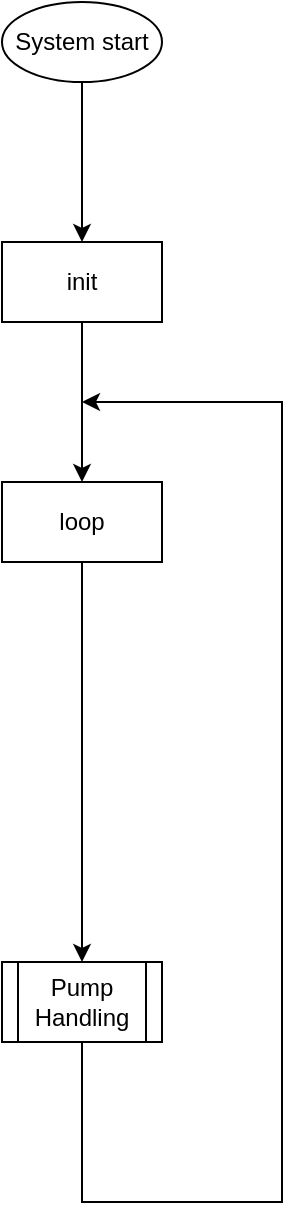 <mxfile version="10.3.5" type="github"><diagram id="3f7ca907-7e82-b99c-716d-f8778d4d97fa" name="Main"><mxGraphModel dx="1171" dy="768" grid="1" gridSize="10" guides="1" tooltips="1" connect="1" arrows="1" fold="1" page="1" pageScale="1" pageWidth="827" pageHeight="1169" background="#ffffff" math="0" shadow="0"><root><mxCell id="0"/><mxCell id="1" parent="0"/><mxCell id="8" style="edgeStyle=none;rounded=0;html=1;exitX=0.5;exitY=1;entryX=0.5;entryY=0;jettySize=auto;orthogonalLoop=1;" parent="1" source="2" target="3" edge="1"><mxGeometry relative="1" as="geometry"/></mxCell><mxCell id="2" value="System start" style="ellipse;whiteSpace=wrap;html=1;align=center;" parent="1" vertex="1"><mxGeometry x="140" y="40" width="80" height="40" as="geometry"/></mxCell><mxCell id="9" value="" style="edgeStyle=none;rounded=0;html=1;jettySize=auto;orthogonalLoop=1;" parent="1" source="3" target="6" edge="1"><mxGeometry relative="1" as="geometry"/></mxCell><mxCell id="3" value="init" style="rounded=0;whiteSpace=wrap;html=1;align=center;" parent="1" vertex="1"><mxGeometry x="140" y="160" width="80" height="40" as="geometry"/></mxCell><mxCell id="16" value="" style="edgeStyle=none;rounded=0;html=1;jettySize=auto;orthogonalLoop=1;" parent="1" source="5" edge="1"><mxGeometry relative="1" as="geometry"><mxPoint x="180" y="240" as="targetPoint"/><Array as="points"><mxPoint x="180" y="640"/><mxPoint x="280" y="640"/><mxPoint x="280" y="240"/></Array></mxGeometry></mxCell><mxCell id="5" value="Pump Handling&lt;br&gt;" style="shape=process;whiteSpace=wrap;html=1;backgroundOutline=1;align=center;" parent="1" vertex="1"><mxGeometry x="140" y="520" width="80" height="40" as="geometry"/></mxCell><mxCell id="10" value="" style="edgeStyle=none;rounded=0;html=1;jettySize=auto;orthogonalLoop=1;entryX=0.5;entryY=0;" parent="1" source="6" target="5" edge="1"><mxGeometry relative="1" as="geometry"><mxPoint x="180" y="380" as="targetPoint"/></mxGeometry></mxCell><mxCell id="6" value="loop" style="rounded=0;whiteSpace=wrap;html=1;align=center;" parent="1" vertex="1"><mxGeometry x="140" y="280" width="80" height="40" as="geometry"/></mxCell></root></mxGraphModel></diagram><diagram id="c276d723-1252-d25c-6aff-61739382c3e9" name="Pump Handling"><mxGraphModel dx="1171" dy="768" grid="1" gridSize="10" guides="1" tooltips="1" connect="1" arrows="1" fold="1" page="1" pageScale="1" pageWidth="827" pageHeight="1169" background="#ffffff" math="0" shadow="0"><root><mxCell id="0"/><mxCell id="1" parent="0"/><mxCell id="90" style="edgeStyle=none;rounded=0;html=1;exitX=0.5;exitY=1;entryX=0.5;entryY=0;jettySize=auto;orthogonalLoop=1;fontSize=8;" parent="1" source="4" target="69" edge="1"><mxGeometry relative="1" as="geometry"/></mxCell><mxCell id="4" value="&lt;div style=&quot;text-align: left&quot;&gt;&lt;span&gt;- Save start time&lt;/span&gt;&lt;/div&gt;&lt;div style=&quot;text-align: left&quot;&gt;&lt;span&gt;- Save level source&lt;/span&gt;&lt;/div&gt;&lt;div style=&quot;text-align: left&quot;&gt;&lt;span&gt;- Save level dest&lt;/span&gt;&lt;/div&gt;" style="rounded=0;whiteSpace=wrap;html=1;align=center;" parent="1" vertex="1"><mxGeometry x="240" y="500" width="120" height="60" as="geometry"/></mxCell><mxCell id="25" value="&lt;br&gt;&lt;br&gt;" style="edgeStyle=none;rounded=0;html=1;jettySize=auto;orthogonalLoop=1;exitX=0.5;exitY=1;" parent="1" source="69" target="10" edge="1"><mxGeometry relative="1" as="geometry"><mxPoint x="300" y="559.5" as="sourcePoint"/></mxGeometry></mxCell><mxCell id="89" style="edgeStyle=none;rounded=0;html=1;exitX=0.5;exitY=1;entryX=0.5;entryY=0;jettySize=auto;orthogonalLoop=1;fontSize=8;" parent="1" source="6" target="4" edge="1"><mxGeometry relative="1" as="geometry"/></mxCell><mxCell id="6" value="Wait pump started" style="rounded=0;whiteSpace=wrap;html=1;" parent="1" vertex="1"><mxGeometry x="240" y="440" width="120" height="40" as="geometry"/></mxCell><mxCell id="88" style="edgeStyle=none;rounded=0;html=1;exitX=0.5;exitY=1;entryX=0.5;entryY=0;jettySize=auto;orthogonalLoop=1;fontSize=8;" parent="1" source="7" target="6" edge="1"><mxGeometry relative="1" as="geometry"/></mxCell><mxCell id="7" value="Check start pump" style="rounded=0;whiteSpace=wrap;html=1;" parent="1" vertex="1"><mxGeometry x="240" y="379.5" width="120" height="40" as="geometry"/></mxCell><mxCell id="39" value="no" style="edgeStyle=none;rounded=0;html=1;exitX=1;exitY=0.5;jettySize=auto;orthogonalLoop=1;entryX=0.5;entryY=0;" parent="1" source="9" target="51" edge="1"><mxGeometry x="-0.856" relative="1" as="geometry"><mxPoint x="560" y="1069.5" as="targetPoint"/><Array as="points"><mxPoint x="460" y="900"/></Array><mxPoint as="offset"/></mxGeometry></mxCell><mxCell id="46" value="yes" style="edgeStyle=none;rounded=0;html=1;jettySize=auto;orthogonalLoop=1;" parent="1" source="9" target="45" edge="1"><mxGeometry relative="1" as="geometry"/></mxCell><mxCell id="9" value="level dest &amp;lt; max" style="rhombus;whiteSpace=wrap;html=1;" parent="1" vertex="1"><mxGeometry x="240" y="880" width="120" height="40" as="geometry"/></mxCell><mxCell id="26" value="yes" style="edgeStyle=none;rounded=0;html=1;jettySize=auto;orthogonalLoop=1;" parent="1" source="10" target="11" edge="1"><mxGeometry relative="1" as="geometry"/></mxCell><mxCell id="43" value="no" style="edgeStyle=none;rounded=0;html=1;exitX=1;exitY=0.5;entryX=0.5;entryY=0;jettySize=auto;orthogonalLoop=1;" parent="1" source="10" target="37" edge="1"><mxGeometry x="-0.749" relative="1" as="geometry"><Array as="points"><mxPoint x="460" y="690"/></Array><mxPoint as="offset"/></mxGeometry></mxCell><mxCell id="10" value="level source decreasing" style="rhombus;whiteSpace=wrap;html=1;" parent="1" vertex="1"><mxGeometry x="240" y="660" width="120" height="60" as="geometry"/></mxCell><mxCell id="41" value="no" style="edgeStyle=none;rounded=0;html=1;jettySize=auto;orthogonalLoop=1;entryX=0;entryY=0.5;" parent="1" source="11" target="37" edge="1"><mxGeometry x="-0.329" relative="1" as="geometry"><mxPoint x="440" y="759.5" as="targetPoint"/><mxPoint as="offset"/></mxGeometry></mxCell><mxCell id="93" value="yes" style="edgeStyle=none;rounded=0;html=1;exitX=0.5;exitY=1;entryX=0.5;entryY=0;jettySize=auto;orthogonalLoop=1;fontSize=12;" parent="1" source="11" target="91" edge="1"><mxGeometry relative="1" as="geometry"/></mxCell><mxCell id="11" value="level dest&lt;br&gt;increasing" style="rhombus;whiteSpace=wrap;html=1;" parent="1" vertex="1"><mxGeometry x="240" y="740" width="120" height="60" as="geometry"/></mxCell><mxCell id="38" value="no" style="edgeStyle=none;rounded=0;html=1;exitX=1;exitY=0.5;entryX=0.5;entryY=0;jettySize=auto;orthogonalLoop=1;" parent="1" source="12" target="51" edge="1"><mxGeometry x="-0.69" relative="1" as="geometry"><mxPoint x="560" y="1069.5" as="targetPoint"/><Array as="points"><mxPoint x="460" y="1050"/></Array><mxPoint as="offset"/></mxGeometry></mxCell><mxCell id="99" style="edgeStyle=none;rounded=0;html=1;exitX=0.5;exitY=1;entryX=1;entryY=0.5;entryPerimeter=0;jettySize=auto;orthogonalLoop=1;fontSize=12;" parent="1" source="12" target="49" edge="1"><mxGeometry relative="1" as="geometry"><Array as="points"><mxPoint x="300" y="1100"/></Array></mxGeometry></mxCell><mxCell id="12" value="Pump duration &amp;lt;30min" style="rhombus;whiteSpace=wrap;html=1;" parent="1" vertex="1"><mxGeometry x="240" y="1020" width="120" height="60" as="geometry"/></mxCell><mxCell id="50" value="no" style="edgeStyle=none;rounded=0;html=1;exitX=0;exitY=0.5;entryX=0.5;entryY=0;entryPerimeter=0;jettySize=auto;orthogonalLoop=1;" parent="1" source="13" target="49" edge="1"><mxGeometry x="-0.953" relative="1" as="geometry"><Array as="points"><mxPoint x="140" y="339"/></Array><mxPoint as="offset"/></mxGeometry></mxCell><mxCell id="87" value="yes" style="edgeStyle=none;rounded=0;html=1;exitX=0.5;exitY=1;entryX=0.5;entryY=0;jettySize=auto;orthogonalLoop=1;fontSize=12;" parent="1" source="13" target="7" edge="1"><mxGeometry x="-0.288" relative="1" as="geometry"><mxPoint as="offset"/></mxGeometry></mxCell><mxCell id="13" value="Pump ready" style="rhombus;whiteSpace=wrap;html=1;" parent="1" vertex="1"><mxGeometry x="240" y="319.5" width="120" height="40" as="geometry"/></mxCell><mxCell id="77" style="edgeStyle=none;rounded=0;html=1;exitX=0.5;exitY=1;exitPerimeter=0;entryX=0.5;entryY=0;jettySize=auto;orthogonalLoop=1;" parent="1" source="31" target="74" edge="1"><mxGeometry relative="1" as="geometry"/></mxCell><mxCell id="31" value="Start Pump" style="strokeWidth=2;html=1;shape=mxgraph.flowchart.start_1;whiteSpace=wrap;" parent="1" vertex="1"><mxGeometry x="260" y="40" width="80" height="41" as="geometry"/></mxCell><mxCell id="42" style="edgeStyle=none;rounded=0;html=1;exitX=0.5;exitY=1;entryX=0.5;entryY=0;jettySize=auto;orthogonalLoop=1;" parent="1" source="37" target="51" edge="1"><mxGeometry relative="1" as="geometry"><mxPoint x="460" y="1069.5" as="targetPoint"/></mxGeometry></mxCell><mxCell id="37" value="Report error" style="rounded=0;whiteSpace=wrap;html=1;" parent="1" vertex="1"><mxGeometry x="420" y="750" width="80" height="40" as="geometry"/></mxCell><mxCell id="47" value="yes" style="edgeStyle=none;rounded=0;html=1;jettySize=auto;orthogonalLoop=1;" parent="1" source="45" target="12" edge="1"><mxGeometry relative="1" as="geometry"/></mxCell><mxCell id="48" value="no" style="edgeStyle=none;rounded=0;html=1;exitX=1;exitY=0.5;entryX=0.5;entryY=0;jettySize=auto;orthogonalLoop=1;" parent="1" source="45" target="51" edge="1"><mxGeometry x="-0.808" relative="1" as="geometry"><mxPoint x="560" y="1069.5" as="targetPoint"/><Array as="points"><mxPoint x="460" y="970"/></Array><mxPoint as="offset"/></mxGeometry></mxCell><mxCell id="45" value="No stop&lt;br&gt;demand from&lt;br&gt;user" style="rhombus;whiteSpace=wrap;html=1;" parent="1" vertex="1"><mxGeometry x="240" y="940" width="120" height="60" as="geometry"/></mxCell><mxCell id="49" value="End&lt;br&gt;" style="strokeWidth=2;html=1;shape=mxgraph.flowchart.terminator;whiteSpace=wrap;" parent="1" vertex="1"><mxGeometry x="100" y="1080" width="80" height="40" as="geometry"/></mxCell><mxCell id="51" value="Stop pump" style="shape=process;whiteSpace=wrap;html=1;backgroundOutline=1;" parent="1" vertex="1"><mxGeometry x="420" y="1080" width="80" height="40" as="geometry"/></mxCell><mxCell id="63" style="edgeStyle=none;rounded=0;html=1;exitX=0.5;exitY=1;exitPerimeter=0;entryX=0.5;entryY=0;jettySize=auto;orthogonalLoop=1;" parent="1" source="52" target="55" edge="1"><mxGeometry relative="1" as="geometry"/></mxCell><mxCell id="52" value="Stop Pump" style="strokeWidth=2;html=1;shape=mxgraph.flowchart.start_1;whiteSpace=wrap;" parent="1" vertex="1"><mxGeometry x="620" y="40" width="80" height="40" as="geometry"/></mxCell><mxCell id="72" style="edgeStyle=none;rounded=0;html=1;exitX=0.5;exitY=1;entryX=0.5;entryY=0;entryPerimeter=0;jettySize=auto;orthogonalLoop=1;" parent="1" source="53" target="57" edge="1"><mxGeometry relative="1" as="geometry"/></mxCell><mxCell id="53" value="&lt;div style=&quot;text-align: left&quot;&gt;&lt;span&gt;- Save last pump&lt;/span&gt;&lt;br&gt;&lt;/div&gt;&lt;div style=&quot;text-align: left&quot;&gt;&lt;span&gt;&amp;nbsp; duration&lt;/span&gt;&lt;/div&gt;&lt;div style=&quot;text-align: left&quot;&gt;&lt;span&gt;- Save switch off&lt;/span&gt;&lt;/div&gt;&lt;div style=&quot;text-align: left&quot;&gt;&lt;span&gt;&amp;nbsp; time&lt;/span&gt;&lt;/div&gt;" style="rounded=0;whiteSpace=wrap;html=1;spacing=2;align=center;spacingBottom=0;" parent="1" vertex="1"><mxGeometry x="600" y="319.5" width="120" height="60" as="geometry"/></mxCell><mxCell id="70" style="edgeStyle=none;rounded=0;html=1;exitX=0.5;exitY=1;entryX=0.5;entryY=0;jettySize=auto;orthogonalLoop=1;" parent="1" source="55" target="56" edge="1"><mxGeometry relative="1" as="geometry"/></mxCell><mxCell id="55" value="Check stop pump" style="rounded=0;whiteSpace=wrap;html=1;" parent="1" vertex="1"><mxGeometry x="600" y="140" width="120" height="40" as="geometry"/></mxCell><mxCell id="71" style="edgeStyle=none;rounded=0;html=1;exitX=0.5;exitY=1;entryX=0.5;entryY=0;jettySize=auto;orthogonalLoop=1;" parent="1" source="56" target="53" edge="1"><mxGeometry relative="1" as="geometry"/></mxCell><mxCell id="56" value="Wait pump stopped" style="rounded=0;whiteSpace=wrap;html=1;" parent="1" vertex="1"><mxGeometry x="600" y="229.5" width="120" height="40" as="geometry"/></mxCell><mxCell id="57" value="End&lt;br&gt;" style="strokeWidth=2;html=1;shape=mxgraph.flowchart.terminator;whiteSpace=wrap;" parent="1" vertex="1"><mxGeometry x="620" y="1080" width="80" height="40" as="geometry"/></mxCell><mxCell id="69" value="Check only start pump" style="rounded=0;whiteSpace=wrap;html=1;" parent="1" vertex="1"><mxGeometry x="240" y="600" width="120" height="40" as="geometry"/></mxCell><mxCell id="80" value="no" style="edgeStyle=none;rounded=0;html=1;exitX=1;exitY=0.5;jettySize=auto;orthogonalLoop=1;" parent="1" source="74" edge="1"><mxGeometry x="-0.933" relative="1" as="geometry"><mxPoint x="300" y="580" as="targetPoint"/><Array as="points"><mxPoint x="400" y="130"/><mxPoint x="400" y="580"/></Array><mxPoint as="offset"/></mxGeometry></mxCell><mxCell id="82" value="yes" style="edgeStyle=none;rounded=0;html=1;exitX=0.5;exitY=1;entryX=0.5;entryY=0;jettySize=auto;orthogonalLoop=1;" parent="1" source="74" target="81" edge="1"><mxGeometry relative="1" as="geometry"/></mxCell><mxCell id="74" value="Pump not active" style="rhombus;whiteSpace=wrap;html=1;" parent="1" vertex="1"><mxGeometry x="240" y="110" width="120" height="40" as="geometry"/></mxCell><mxCell id="84" value="no" style="edgeStyle=none;rounded=0;html=1;exitX=0;exitY=0.5;entryX=0.5;entryY=0;entryPerimeter=0;jettySize=auto;orthogonalLoop=1;" parent="1" source="81" target="49" edge="1"><mxGeometry x="-0.96" relative="1" as="geometry"><Array as="points"><mxPoint x="140" y="199"/></Array><mxPoint as="offset"/></mxGeometry></mxCell><mxCell id="96" value="yes" style="edgeStyle=none;rounded=0;html=1;exitX=0.5;exitY=1;entryX=0.5;entryY=0;jettySize=auto;orthogonalLoop=1;fontSize=12;" parent="1" source="81" target="92" edge="1"><mxGeometry relative="1" as="geometry"/></mxCell><mxCell id="81" value="level dest &amp;lt; max" style="rhombus;whiteSpace=wrap;html=1;align=center;" parent="1" vertex="1"><mxGeometry x="240" y="180" width="120" height="40" as="geometry"/></mxCell><mxCell id="86" value="Decision if pump has to cool down after long time running" style="text;html=1;strokeColor=none;fillColor=none;align=left;verticalAlign=middle;whiteSpace=wrap;rounded=0;fontSize=8;" parent="1" vertex="1"><mxGeometry x="405" y="329.5" width="110" height="20" as="geometry"/></mxCell><mxCell id="94" value="yes" style="edgeStyle=none;rounded=0;html=1;exitX=0.5;exitY=1;entryX=0.5;entryY=0;jettySize=auto;orthogonalLoop=1;fontSize=12;" parent="1" source="91" target="9" edge="1"><mxGeometry relative="1" as="geometry"/></mxCell><mxCell id="95" value="no" style="edgeStyle=none;rounded=0;html=1;exitX=1;exitY=0.5;entryX=0.5;entryY=0;jettySize=auto;orthogonalLoop=1;fontSize=12;" parent="1" source="91" target="51" edge="1"><mxGeometry x="-0.883" relative="1" as="geometry"><Array as="points"><mxPoint x="460" y="840"/></Array><mxPoint as="offset"/></mxGeometry></mxCell><mxCell id="91" value="level source &amp;gt; min&lt;br&gt;" style="rhombus;whiteSpace=wrap;html=1;" parent="1" vertex="1"><mxGeometry x="240" y="820" width="120" height="40" as="geometry"/></mxCell><mxCell id="97" value="yes" style="edgeStyle=none;rounded=0;html=1;exitX=0.5;exitY=1;jettySize=auto;orthogonalLoop=1;fontSize=12;" parent="1" source="92" target="13" edge="1"><mxGeometry relative="1" as="geometry"/></mxCell><mxCell id="98" value="no" style="edgeStyle=none;rounded=0;html=1;exitX=0;exitY=0.5;entryX=0.5;entryY=0;entryPerimeter=0;jettySize=auto;orthogonalLoop=1;fontSize=12;" parent="1" source="92" target="49" edge="1"><mxGeometry x="-0.957" relative="1" as="geometry"><Array as="points"><mxPoint x="140" y="270"/></Array><mxPoint as="offset"/></mxGeometry></mxCell><mxCell id="92" value="level source &amp;gt; min&lt;br&gt;" style="rhombus;whiteSpace=wrap;html=1;" parent="1" vertex="1"><mxGeometry x="240" y="249.5" width="120" height="40" as="geometry"/></mxCell><mxCell id="100" style="edgeStyle=none;rounded=0;html=1;entryX=0.5;entryY=0;jettySize=auto;orthogonalLoop=1;fontSize=12;" parent="1" source="51" target="51" edge="1"><mxGeometry relative="1" as="geometry"/></mxCell><mxCell id="101" value="&lt;span style=&quot;font-size: 10px;&quot;&gt;- Last pump duration&lt;/span&gt;&lt;br style=&quot;font-size: 10px;&quot;&gt;&lt;span style=&quot;font-size: 10px;&quot;&gt;- Switch off time&lt;/span&gt;&lt;br style=&quot;font-size: 10px;&quot;&gt;" style="shape=datastore;whiteSpace=wrap;html=1;fontSize=10;align=left;" parent="1" vertex="1"><mxGeometry x="430" y="358.5" width="100" height="61" as="geometry"/></mxCell><mxCell id="103" value="" style="verticalLabelPosition=bottom;verticalAlign=top;html=1;strokeWidth=2;shape=mxgraph.arrows2.arrow;dy=0.59;dx=26.95;notch=0;fontSize=10;align=left;rotation=150;" parent="1" vertex="1"><mxGeometry x="530" y="362" width="70" height="29" as="geometry"/></mxCell><mxCell id="104" value="" style="verticalLabelPosition=bottom;verticalAlign=top;html=1;strokeWidth=2;shape=mxgraph.arrows2.arrow;dy=0.59;dx=26.95;notch=0;fontSize=10;align=left;rotation=-160;" parent="1" vertex="1"><mxGeometry x="349" y="347" width="70" height="37" as="geometry"/></mxCell></root></mxGraphModel></diagram><diagram name="Pumpe (detailed)" id="0a58266d-97bd-33de-b46f-d056b531f295"><mxGraphModel dx="1132" dy="811" grid="1" gridSize="10" guides="1" tooltips="1" connect="1" arrows="1" fold="1" page="1" pageScale="1" pageWidth="827" pageHeight="1169" background="#ffffff" math="0" shadow="0"><root><mxCell id="0"/><mxCell id="1" parent="0"/><mxCell id="37" style="edgeStyle=none;rounded=0;html=1;exitX=0.5;exitY=1;entryX=0.5;entryY=0;jettySize=auto;orthogonalLoop=1;" edge="1" parent="1" source="3" target="10"><mxGeometry relative="1" as="geometry"/></mxCell><mxCell id="3" value="Check (Wrk)" style="ellipse;whiteSpace=wrap;html=1;align=center;" vertex="1" parent="1"><mxGeometry x="100" y="60" width="80" height="40" as="geometry"/></mxCell><mxCell id="39" style="edgeStyle=none;rounded=0;html=1;exitX=0.5;exitY=1;entryX=0.5;entryY=0;jettySize=auto;orthogonalLoop=1;" edge="1" parent="1" source="5" target="15"><mxGeometry relative="1" as="geometry"/></mxCell><mxCell id="5" value="Set output" style="rounded=0;whiteSpace=wrap;html=1;align=center;" vertex="1" parent="1"><mxGeometry x="100" y="360" width="80" height="40" as="geometry"/></mxCell><mxCell id="38" value="yes" style="edgeStyle=none;rounded=0;html=1;exitX=0.5;exitY=1;jettySize=auto;orthogonalLoop=1;" edge="1" parent="1" source="10" target="5"><mxGeometry x="-0.778" relative="1" as="geometry"><mxPoint as="offset"/></mxGeometry></mxCell><mxCell id="10" value="current &amp;lt;= 0" style="rhombus;whiteSpace=wrap;html=1;align=center;" vertex="1" parent="1"><mxGeometry x="100" y="210" width="80" height="60" as="geometry"/></mxCell><mxCell id="12" value="no" style="edgeStyle=none;rounded=0;html=1;exitX=1;exitY=0.5;entryX=0.5;entryY=0;jettySize=auto;orthogonalLoop=1;" edge="1" parent="1" source="10" target="18"><mxGeometry x="-0.875" relative="1" as="geometry"><mxPoint x="320" y="560" as="sourcePoint"/><Array as="points"><mxPoint x="260" y="240"/></Array><mxPoint as="offset"/></mxGeometry></mxCell><mxCell id="14" style="edgeStyle=none;rounded=0;html=1;exitX=0.5;exitY=1;entryX=0.5;entryY=0;entryPerimeter=0;jettySize=auto;orthogonalLoop=1;" edge="1" parent="1" source="15" target="16"><mxGeometry relative="1" as="geometry"/></mxCell><mxCell id="15" value="Report ok" style="rounded=0;whiteSpace=wrap;html=1;align=center;" vertex="1" parent="1"><mxGeometry x="100" y="600" width="80" height="40" as="geometry"/></mxCell><mxCell id="16" value="End" style="strokeWidth=2;html=1;shape=mxgraph.flowchart.terminator;whiteSpace=wrap;align=center;" vertex="1" parent="1"><mxGeometry x="100" y="1000" width="80" height="40" as="geometry"/></mxCell><mxCell id="17" style="edgeStyle=none;rounded=0;html=1;exitX=0.5;exitY=1;entryX=0.5;entryY=0;entryPerimeter=0;jettySize=auto;orthogonalLoop=1;" edge="1" parent="1" source="18" target="16"><mxGeometry relative="1" as="geometry"><Array as="points"><mxPoint x="260" y="840"/><mxPoint x="140" y="840"/></Array></mxGeometry></mxCell><mxCell id="18" value="Report error" style="rounded=0;whiteSpace=wrap;html=1;align=center;" vertex="1" parent="1"><mxGeometry x="220" y="600" width="80" height="40" as="geometry"/></mxCell><mxCell id="42" style="edgeStyle=none;rounded=0;html=1;exitX=0.5;exitY=1;entryX=0.5;entryY=0;jettySize=auto;orthogonalLoop=1;" edge="1" parent="1" source="20" target="40"><mxGeometry relative="1" as="geometry"/></mxCell><mxCell id="20" value="Wait (Wrk)" style="ellipse;whiteSpace=wrap;html=1;align=center;" vertex="1" parent="1"><mxGeometry x="460" y="60" width="80" height="40" as="geometry"/></mxCell><mxCell id="44" style="edgeStyle=none;rounded=0;html=1;exitX=0.5;exitY=1;entryX=0.5;entryY=0;jettySize=auto;orthogonalLoop=1;" edge="1" parent="1" source="24" target="27"><mxGeometry relative="1" as="geometry"/></mxCell><mxCell id="24" value="start timeout" style="rounded=0;whiteSpace=wrap;html=1;align=center;" vertex="1" parent="1"><mxGeometry x="460" y="240" width="80" height="40" as="geometry"/></mxCell><mxCell id="45" value="yes" style="edgeStyle=none;rounded=0;html=1;exitX=0.5;exitY=1;entryX=0.5;entryY=0;jettySize=auto;orthogonalLoop=1;" edge="1" parent="1" source="27" target="32"><mxGeometry x="-0.895" relative="1" as="geometry"><mxPoint as="offset"/></mxGeometry></mxCell><mxCell id="46" value="no" style="edgeStyle=none;rounded=0;html=1;exitX=1;exitY=0.5;entryX=0.5;entryY=0;jettySize=auto;orthogonalLoop=1;" edge="1" parent="1" source="27" target="30"><mxGeometry x="-0.765" relative="1" as="geometry"><Array as="points"><mxPoint x="620" y="380"/></Array><mxPoint as="offset"/></mxGeometry></mxCell><mxCell id="27" value="current &amp;gt;= 0" style="rhombus;whiteSpace=wrap;html=1;align=center;" vertex="1" parent="1"><mxGeometry x="460" y="350" width="80" height="60" as="geometry"/></mxCell><mxCell id="29" value="yes" style="edgeStyle=none;rounded=0;html=1;exitX=0.5;exitY=1;entryX=0.5;entryY=0;jettySize=auto;orthogonalLoop=1;" edge="1" parent="1" source="30" target="35"><mxGeometry x="-0.714" relative="1" as="geometry"><mxPoint as="offset"/></mxGeometry></mxCell><mxCell id="47" value="no&lt;br&gt;" style="edgeStyle=none;rounded=0;html=1;exitX=1;exitY=0.5;entryX=0.5;entryY=0;jettySize=auto;orthogonalLoop=1;" edge="1" parent="1" source="30" target="41"><mxGeometry x="-0.778" relative="1" as="geometry"><Array as="points"><mxPoint x="740" y="500"/></Array><mxPoint as="offset"/></mxGeometry></mxCell><mxCell id="30" value="timeout reached" style="rhombus;whiteSpace=wrap;html=1;align=center;" vertex="1" parent="1"><mxGeometry x="580" y="470" width="80" height="60" as="geometry"/></mxCell><mxCell id="31" style="edgeStyle=none;rounded=0;html=1;exitX=0.5;exitY=1;entryX=0.5;entryY=0;entryPerimeter=0;jettySize=auto;orthogonalLoop=1;" edge="1" parent="1" source="32" target="33"><mxGeometry relative="1" as="geometry"/></mxCell><mxCell id="32" value="Report ok" style="rounded=0;whiteSpace=wrap;html=1;align=center;" vertex="1" parent="1"><mxGeometry x="460" y="600" width="80" height="40" as="geometry"/></mxCell><mxCell id="33" value="End" style="strokeWidth=2;html=1;shape=mxgraph.flowchart.terminator;whiteSpace=wrap;align=center;" vertex="1" parent="1"><mxGeometry x="460" y="1000" width="80" height="40" as="geometry"/></mxCell><mxCell id="34" style="edgeStyle=none;rounded=0;html=1;exitX=0.5;exitY=1;entryX=0.5;entryY=0;entryPerimeter=0;jettySize=auto;orthogonalLoop=1;" edge="1" parent="1" source="35" target="33"><mxGeometry relative="1" as="geometry"><Array as="points"><mxPoint x="620" y="840"/><mxPoint x="500" y="840"/></Array></mxGeometry></mxCell><mxCell id="35" value="Report error" style="rounded=0;whiteSpace=wrap;html=1;align=center;" vertex="1" parent="1"><mxGeometry x="580" y="600" width="80" height="40" as="geometry"/></mxCell><mxCell id="36" value="Bei check&lt;br&gt;- prüfe ein/ausgänge&lt;br&gt;- Setze Ausgang&lt;br&gt;&lt;br&gt;Bei wait&lt;br&gt;- Setze Ausgang&lt;br&gt;- Prüfe eingänge&lt;br&gt;" style="text;html=1;resizable=0;points=[];autosize=1;align=left;verticalAlign=top;spacingTop=-4;" vertex="1" parent="1"><mxGeometry x="291" y="59" width="130" height="100" as="geometry"/></mxCell><mxCell id="43" style="edgeStyle=none;rounded=0;html=1;exitX=0.5;exitY=1;entryX=0.5;entryY=0;jettySize=auto;orthogonalLoop=1;" edge="1" parent="1" source="40" target="24"><mxGeometry relative="1" as="geometry"/></mxCell><mxCell id="40" value="Set output" style="rounded=0;whiteSpace=wrap;html=1;align=center;" vertex="1" parent="1"><mxGeometry x="460" y="159" width="80" height="41" as="geometry"/></mxCell><mxCell id="48" style="edgeStyle=none;rounded=0;html=1;exitX=0.5;exitY=1;entryX=0.5;entryY=0;entryPerimeter=0;jettySize=auto;orthogonalLoop=1;" edge="1" parent="1" source="41" target="33"><mxGeometry relative="1" as="geometry"><Array as="points"><mxPoint x="740" y="840"/><mxPoint x="500" y="840"/></Array></mxGeometry></mxCell><mxCell id="41" value="Report running" style="rounded=0;whiteSpace=wrap;html=1;align=center;" vertex="1" parent="1"><mxGeometry x="700" y="600" width="80" height="40" as="geometry"/></mxCell></root></mxGraphModel></diagram></mxfile>